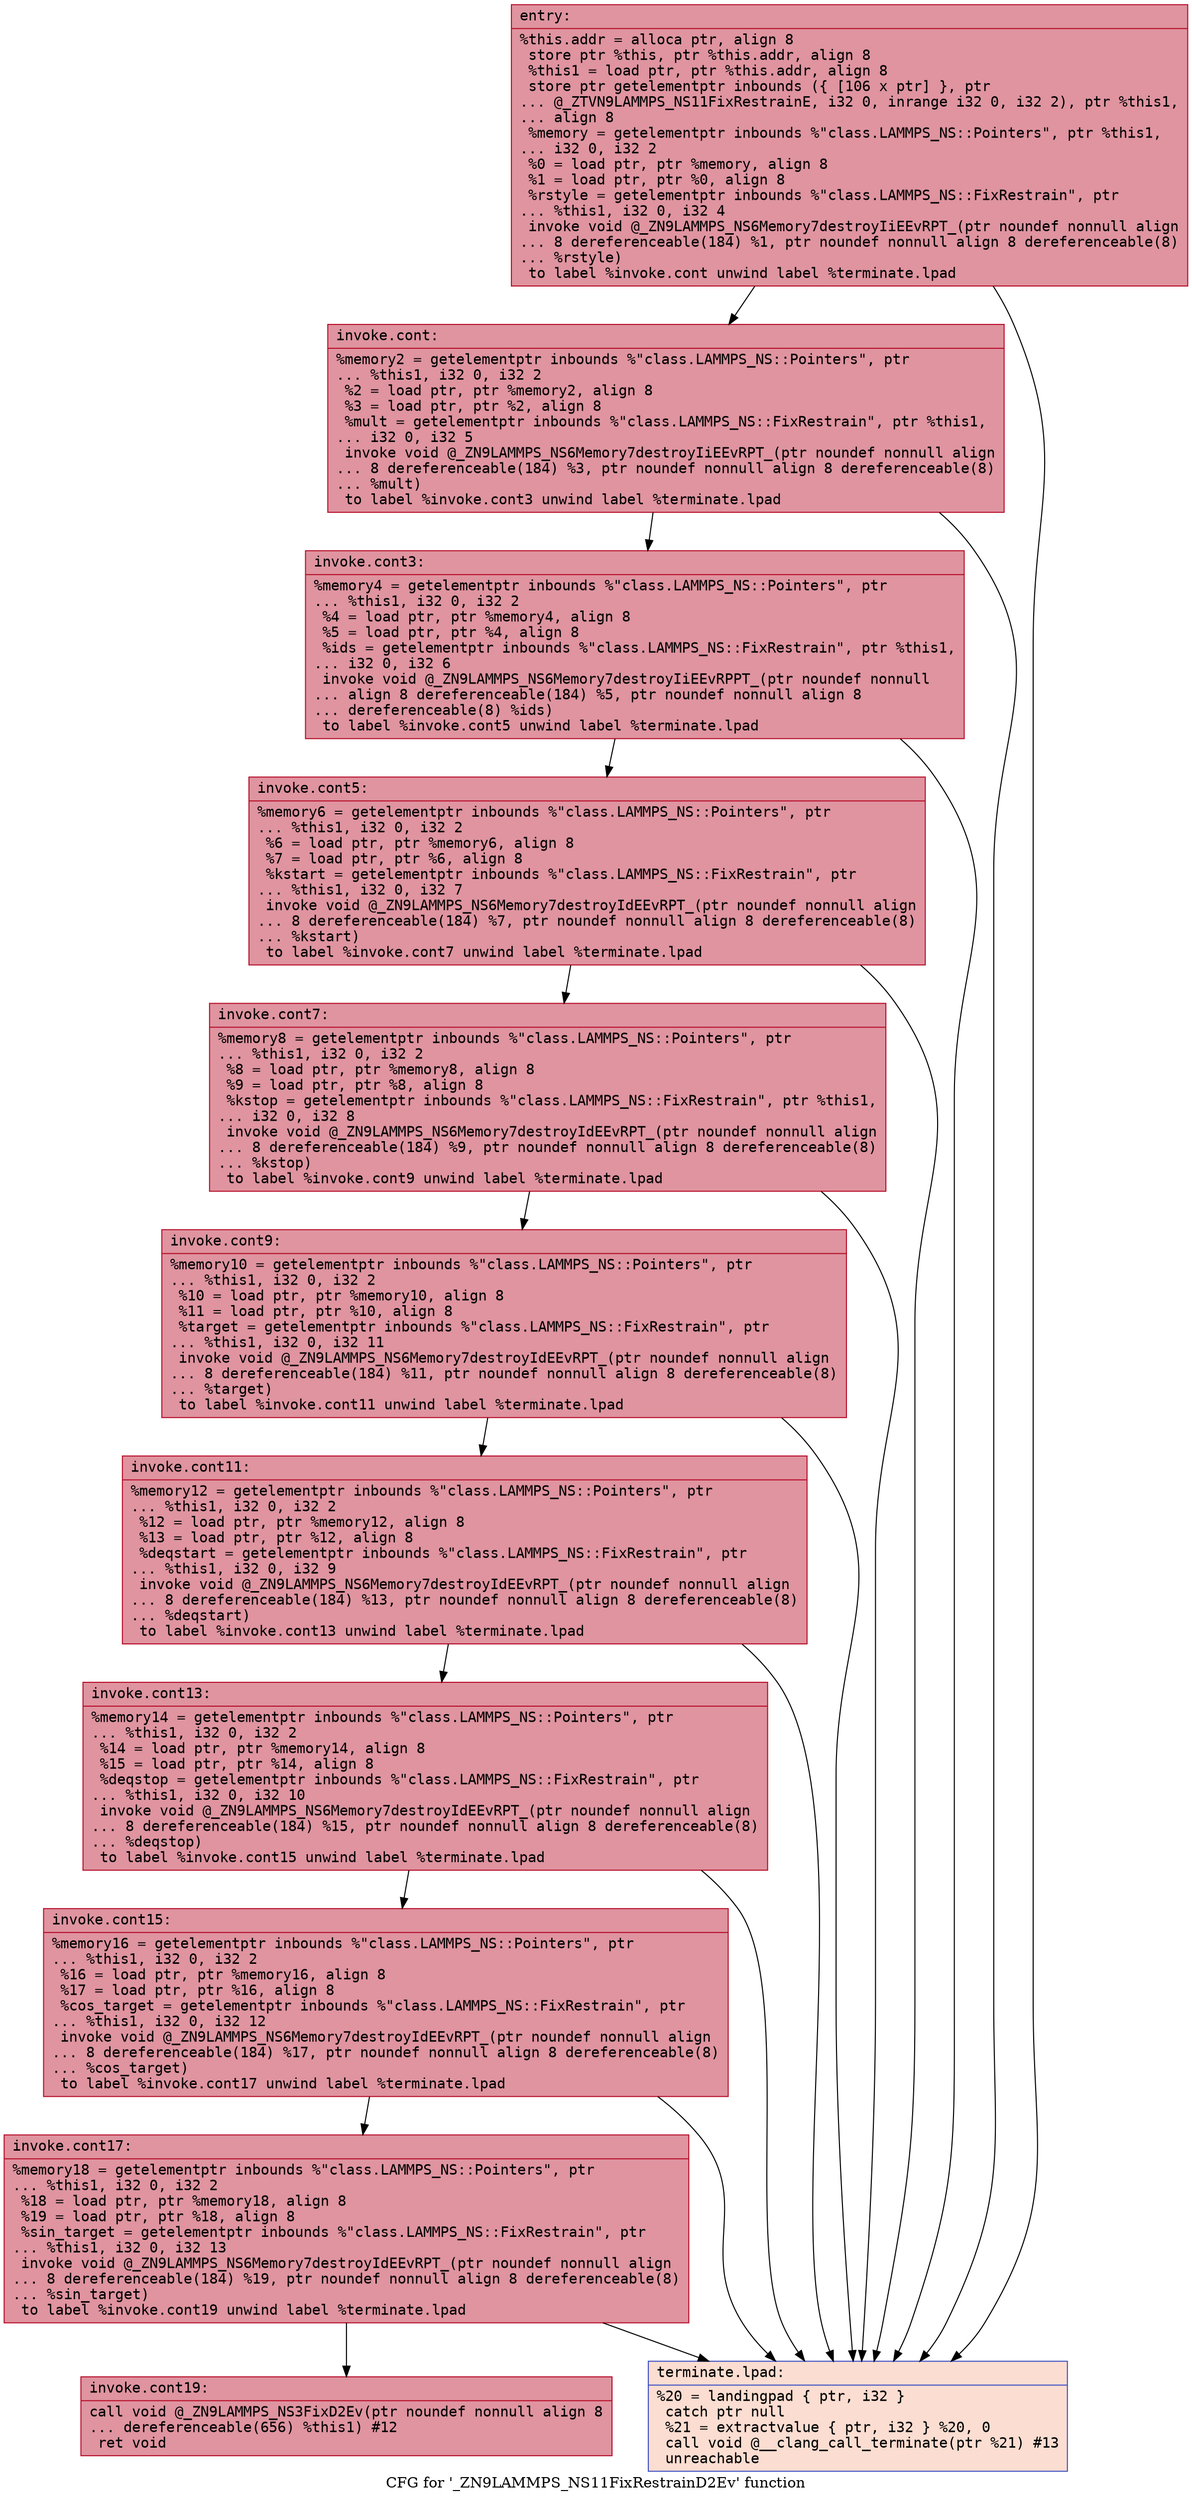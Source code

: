digraph "CFG for '_ZN9LAMMPS_NS11FixRestrainD2Ev' function" {
	label="CFG for '_ZN9LAMMPS_NS11FixRestrainD2Ev' function";

	Node0x55fce02dfb80 [shape=record,color="#b70d28ff", style=filled, fillcolor="#b70d2870" fontname="Courier",label="{entry:\l|  %this.addr = alloca ptr, align 8\l  store ptr %this, ptr %this.addr, align 8\l  %this1 = load ptr, ptr %this.addr, align 8\l  store ptr getelementptr inbounds (\{ [106 x ptr] \}, ptr\l... @_ZTVN9LAMMPS_NS11FixRestrainE, i32 0, inrange i32 0, i32 2), ptr %this1,\l... align 8\l  %memory = getelementptr inbounds %\"class.LAMMPS_NS::Pointers\", ptr %this1,\l... i32 0, i32 2\l  %0 = load ptr, ptr %memory, align 8\l  %1 = load ptr, ptr %0, align 8\l  %rstyle = getelementptr inbounds %\"class.LAMMPS_NS::FixRestrain\", ptr\l... %this1, i32 0, i32 4\l  invoke void @_ZN9LAMMPS_NS6Memory7destroyIiEEvRPT_(ptr noundef nonnull align\l... 8 dereferenceable(184) %1, ptr noundef nonnull align 8 dereferenceable(8)\l... %rstyle)\l          to label %invoke.cont unwind label %terminate.lpad\l}"];
	Node0x55fce02dfb80 -> Node0x55fce02dff00[tooltip="entry -> invoke.cont\nProbability 100.00%" ];
	Node0x55fce02dfb80 -> Node0x55fce02dff50[tooltip="entry -> terminate.lpad\nProbability 0.00%" ];
	Node0x55fce02dff00 [shape=record,color="#b70d28ff", style=filled, fillcolor="#b70d2870" fontname="Courier",label="{invoke.cont:\l|  %memory2 = getelementptr inbounds %\"class.LAMMPS_NS::Pointers\", ptr\l... %this1, i32 0, i32 2\l  %2 = load ptr, ptr %memory2, align 8\l  %3 = load ptr, ptr %2, align 8\l  %mult = getelementptr inbounds %\"class.LAMMPS_NS::FixRestrain\", ptr %this1,\l... i32 0, i32 5\l  invoke void @_ZN9LAMMPS_NS6Memory7destroyIiEEvRPT_(ptr noundef nonnull align\l... 8 dereferenceable(184) %3, ptr noundef nonnull align 8 dereferenceable(8)\l... %mult)\l          to label %invoke.cont3 unwind label %terminate.lpad\l}"];
	Node0x55fce02dff00 -> Node0x55fce02e0310[tooltip="invoke.cont -> invoke.cont3\nProbability 100.00%" ];
	Node0x55fce02dff00 -> Node0x55fce02dff50[tooltip="invoke.cont -> terminate.lpad\nProbability 0.00%" ];
	Node0x55fce02e0310 [shape=record,color="#b70d28ff", style=filled, fillcolor="#b70d2870" fontname="Courier",label="{invoke.cont3:\l|  %memory4 = getelementptr inbounds %\"class.LAMMPS_NS::Pointers\", ptr\l... %this1, i32 0, i32 2\l  %4 = load ptr, ptr %memory4, align 8\l  %5 = load ptr, ptr %4, align 8\l  %ids = getelementptr inbounds %\"class.LAMMPS_NS::FixRestrain\", ptr %this1,\l... i32 0, i32 6\l  invoke void @_ZN9LAMMPS_NS6Memory7destroyIiEEvRPPT_(ptr noundef nonnull\l... align 8 dereferenceable(184) %5, ptr noundef nonnull align 8\l... dereferenceable(8) %ids)\l          to label %invoke.cont5 unwind label %terminate.lpad\l}"];
	Node0x55fce02e0310 -> Node0x55fce02dfa80[tooltip="invoke.cont3 -> invoke.cont5\nProbability 100.00%" ];
	Node0x55fce02e0310 -> Node0x55fce02dff50[tooltip="invoke.cont3 -> terminate.lpad\nProbability 0.00%" ];
	Node0x55fce02dfa80 [shape=record,color="#b70d28ff", style=filled, fillcolor="#b70d2870" fontname="Courier",label="{invoke.cont5:\l|  %memory6 = getelementptr inbounds %\"class.LAMMPS_NS::Pointers\", ptr\l... %this1, i32 0, i32 2\l  %6 = load ptr, ptr %memory6, align 8\l  %7 = load ptr, ptr %6, align 8\l  %kstart = getelementptr inbounds %\"class.LAMMPS_NS::FixRestrain\", ptr\l... %this1, i32 0, i32 7\l  invoke void @_ZN9LAMMPS_NS6Memory7destroyIdEEvRPT_(ptr noundef nonnull align\l... 8 dereferenceable(184) %7, ptr noundef nonnull align 8 dereferenceable(8)\l... %kstart)\l          to label %invoke.cont7 unwind label %terminate.lpad\l}"];
	Node0x55fce02dfa80 -> Node0x55fce02e0d20[tooltip="invoke.cont5 -> invoke.cont7\nProbability 100.00%" ];
	Node0x55fce02dfa80 -> Node0x55fce02dff50[tooltip="invoke.cont5 -> terminate.lpad\nProbability 0.00%" ];
	Node0x55fce02e0d20 [shape=record,color="#b70d28ff", style=filled, fillcolor="#b70d2870" fontname="Courier",label="{invoke.cont7:\l|  %memory8 = getelementptr inbounds %\"class.LAMMPS_NS::Pointers\", ptr\l... %this1, i32 0, i32 2\l  %8 = load ptr, ptr %memory8, align 8\l  %9 = load ptr, ptr %8, align 8\l  %kstop = getelementptr inbounds %\"class.LAMMPS_NS::FixRestrain\", ptr %this1,\l... i32 0, i32 8\l  invoke void @_ZN9LAMMPS_NS6Memory7destroyIdEEvRPT_(ptr noundef nonnull align\l... 8 dereferenceable(184) %9, ptr noundef nonnull align 8 dereferenceable(8)\l... %kstop)\l          to label %invoke.cont9 unwind label %terminate.lpad\l}"];
	Node0x55fce02e0d20 -> Node0x55fce02e1260[tooltip="invoke.cont7 -> invoke.cont9\nProbability 100.00%" ];
	Node0x55fce02e0d20 -> Node0x55fce02dff50[tooltip="invoke.cont7 -> terminate.lpad\nProbability 0.00%" ];
	Node0x55fce02e1260 [shape=record,color="#b70d28ff", style=filled, fillcolor="#b70d2870" fontname="Courier",label="{invoke.cont9:\l|  %memory10 = getelementptr inbounds %\"class.LAMMPS_NS::Pointers\", ptr\l... %this1, i32 0, i32 2\l  %10 = load ptr, ptr %memory10, align 8\l  %11 = load ptr, ptr %10, align 8\l  %target = getelementptr inbounds %\"class.LAMMPS_NS::FixRestrain\", ptr\l... %this1, i32 0, i32 11\l  invoke void @_ZN9LAMMPS_NS6Memory7destroyIdEEvRPT_(ptr noundef nonnull align\l... 8 dereferenceable(184) %11, ptr noundef nonnull align 8 dereferenceable(8)\l... %target)\l          to label %invoke.cont11 unwind label %terminate.lpad\l}"];
	Node0x55fce02e1260 -> Node0x55fce02e1720[tooltip="invoke.cont9 -> invoke.cont11\nProbability 100.00%" ];
	Node0x55fce02e1260 -> Node0x55fce02dff50[tooltip="invoke.cont9 -> terminate.lpad\nProbability 0.00%" ];
	Node0x55fce02e1720 [shape=record,color="#b70d28ff", style=filled, fillcolor="#b70d2870" fontname="Courier",label="{invoke.cont11:\l|  %memory12 = getelementptr inbounds %\"class.LAMMPS_NS::Pointers\", ptr\l... %this1, i32 0, i32 2\l  %12 = load ptr, ptr %memory12, align 8\l  %13 = load ptr, ptr %12, align 8\l  %deqstart = getelementptr inbounds %\"class.LAMMPS_NS::FixRestrain\", ptr\l... %this1, i32 0, i32 9\l  invoke void @_ZN9LAMMPS_NS6Memory7destroyIdEEvRPT_(ptr noundef nonnull align\l... 8 dereferenceable(184) %13, ptr noundef nonnull align 8 dereferenceable(8)\l... %deqstart)\l          to label %invoke.cont13 unwind label %terminate.lpad\l}"];
	Node0x55fce02e1720 -> Node0x55fce02e1bf0[tooltip="invoke.cont11 -> invoke.cont13\nProbability 100.00%" ];
	Node0x55fce02e1720 -> Node0x55fce02dff50[tooltip="invoke.cont11 -> terminate.lpad\nProbability 0.00%" ];
	Node0x55fce02e1bf0 [shape=record,color="#b70d28ff", style=filled, fillcolor="#b70d2870" fontname="Courier",label="{invoke.cont13:\l|  %memory14 = getelementptr inbounds %\"class.LAMMPS_NS::Pointers\", ptr\l... %this1, i32 0, i32 2\l  %14 = load ptr, ptr %memory14, align 8\l  %15 = load ptr, ptr %14, align 8\l  %deqstop = getelementptr inbounds %\"class.LAMMPS_NS::FixRestrain\", ptr\l... %this1, i32 0, i32 10\l  invoke void @_ZN9LAMMPS_NS6Memory7destroyIdEEvRPT_(ptr noundef nonnull align\l... 8 dereferenceable(184) %15, ptr noundef nonnull align 8 dereferenceable(8)\l... %deqstop)\l          to label %invoke.cont15 unwind label %terminate.lpad\l}"];
	Node0x55fce02e1bf0 -> Node0x55fce02e08a0[tooltip="invoke.cont13 -> invoke.cont15\nProbability 100.00%" ];
	Node0x55fce02e1bf0 -> Node0x55fce02dff50[tooltip="invoke.cont13 -> terminate.lpad\nProbability 0.00%" ];
	Node0x55fce02e08a0 [shape=record,color="#b70d28ff", style=filled, fillcolor="#b70d2870" fontname="Courier",label="{invoke.cont15:\l|  %memory16 = getelementptr inbounds %\"class.LAMMPS_NS::Pointers\", ptr\l... %this1, i32 0, i32 2\l  %16 = load ptr, ptr %memory16, align 8\l  %17 = load ptr, ptr %16, align 8\l  %cos_target = getelementptr inbounds %\"class.LAMMPS_NS::FixRestrain\", ptr\l... %this1, i32 0, i32 12\l  invoke void @_ZN9LAMMPS_NS6Memory7destroyIdEEvRPT_(ptr noundef nonnull align\l... 8 dereferenceable(184) %17, ptr noundef nonnull align 8 dereferenceable(8)\l... %cos_target)\l          to label %invoke.cont17 unwind label %terminate.lpad\l}"];
	Node0x55fce02e08a0 -> Node0x55fce03102d0[tooltip="invoke.cont15 -> invoke.cont17\nProbability 100.00%" ];
	Node0x55fce02e08a0 -> Node0x55fce02dff50[tooltip="invoke.cont15 -> terminate.lpad\nProbability 0.00%" ];
	Node0x55fce03102d0 [shape=record,color="#b70d28ff", style=filled, fillcolor="#b70d2870" fontname="Courier",label="{invoke.cont17:\l|  %memory18 = getelementptr inbounds %\"class.LAMMPS_NS::Pointers\", ptr\l... %this1, i32 0, i32 2\l  %18 = load ptr, ptr %memory18, align 8\l  %19 = load ptr, ptr %18, align 8\l  %sin_target = getelementptr inbounds %\"class.LAMMPS_NS::FixRestrain\", ptr\l... %this1, i32 0, i32 13\l  invoke void @_ZN9LAMMPS_NS6Memory7destroyIdEEvRPT_(ptr noundef nonnull align\l... 8 dereferenceable(184) %19, ptr noundef nonnull align 8 dereferenceable(8)\l... %sin_target)\l          to label %invoke.cont19 unwind label %terminate.lpad\l}"];
	Node0x55fce03102d0 -> Node0x55fce0310780[tooltip="invoke.cont17 -> invoke.cont19\nProbability 100.00%" ];
	Node0x55fce03102d0 -> Node0x55fce02dff50[tooltip="invoke.cont17 -> terminate.lpad\nProbability 0.00%" ];
	Node0x55fce0310780 [shape=record,color="#b70d28ff", style=filled, fillcolor="#b70d2870" fontname="Courier",label="{invoke.cont19:\l|  call void @_ZN9LAMMPS_NS3FixD2Ev(ptr noundef nonnull align 8\l... dereferenceable(656) %this1) #12\l  ret void\l}"];
	Node0x55fce02dff50 [shape=record,color="#3d50c3ff", style=filled, fillcolor="#f7b39670" fontname="Courier",label="{terminate.lpad:\l|  %20 = landingpad \{ ptr, i32 \}\l          catch ptr null\l  %21 = extractvalue \{ ptr, i32 \} %20, 0\l  call void @__clang_call_terminate(ptr %21) #13\l  unreachable\l}"];
}
